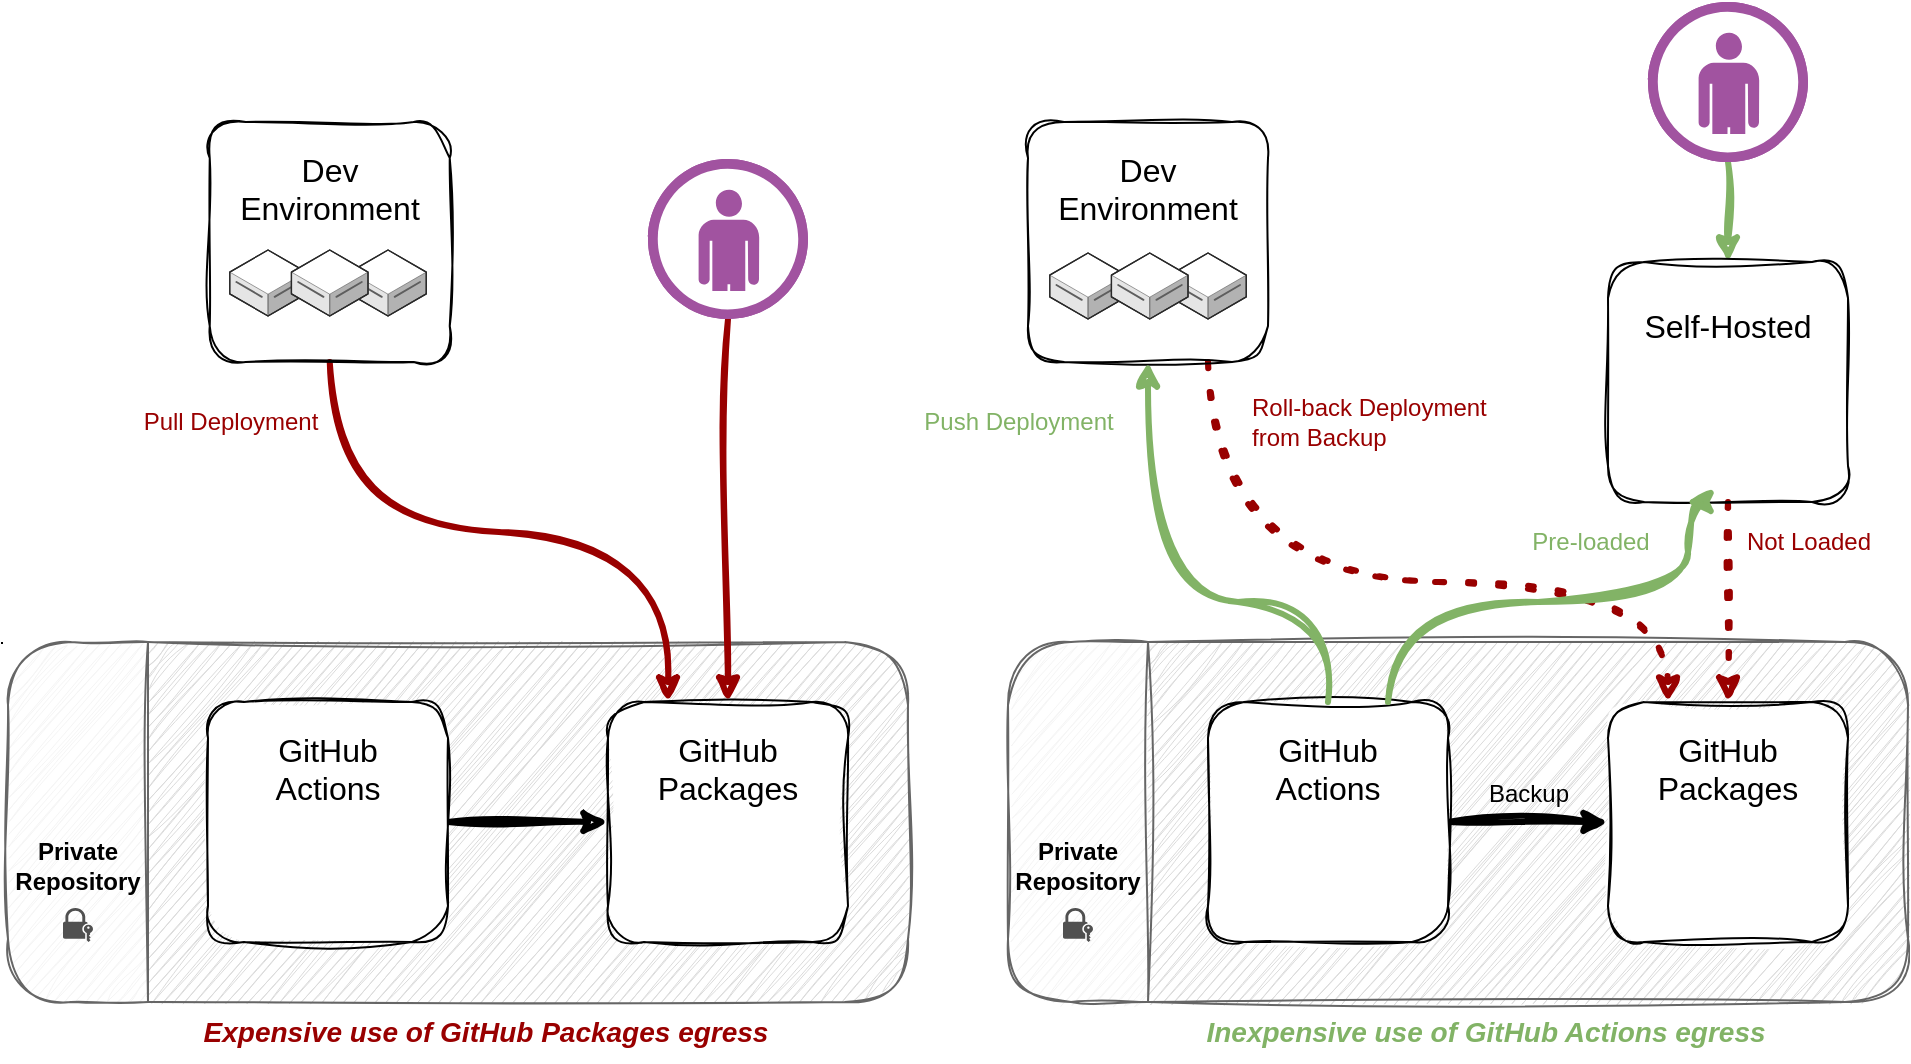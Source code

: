 <mxfile version="24.2.5" type="github">
  <diagram name="Page-1" id="1pSw0mMazfSblqHfW_n3">
    <mxGraphModel dx="1105" dy="721" grid="1" gridSize="10" guides="1" tooltips="1" connect="1" arrows="1" fold="1" page="1" pageScale="1" pageWidth="850" pageHeight="1100" math="0" shadow="0">
      <root>
        <mxCell id="0" />
        <mxCell id="1" parent="0" />
        <mxCell id="poqatU7U9Uyuya-eAcOq-8" value="" style="swimlane;horizontal=0;whiteSpace=wrap;html=1;rounded=1;glass=0;fillColor=#f5f5f5;strokeColor=#666666;shadow=0;startSize=70;align=left;fontSize=16;textDirection=ltr;direction=east;sketch=1;curveFitting=1;jiggle=2;swimlaneFillColor=#DBDBDB;fontColor=#333333;" vertex="1" parent="1">
          <mxGeometry x="90" y="340" width="450" height="180" as="geometry" />
        </mxCell>
        <mxCell id="poqatU7U9Uyuya-eAcOq-9" value="" style="shape=image;html=1;verticalAlign=top;verticalLabelPosition=bottom;labelBackgroundColor=#ffffff;imageAspect=0;aspect=fixed;image=https://cdn4.iconfinder.com/data/icons/ionicons/512/icon-social-github-128.png" vertex="1" parent="poqatU7U9Uyuya-eAcOq-8">
          <mxGeometry x="10" y="20" width="50" height="50" as="geometry" />
        </mxCell>
        <mxCell id="poqatU7U9Uyuya-eAcOq-10" value="&lt;font style=&quot;font-size: 16px;&quot;&gt;GitHub Packages&lt;/font&gt;" style="rounded=1;whiteSpace=wrap;html=1;sketch=1;curveFitting=1;jiggle=2;horizontal=1;verticalAlign=top;spacingTop=8;" vertex="1" parent="poqatU7U9Uyuya-eAcOq-8">
          <mxGeometry x="300" y="30" width="120" height="120" as="geometry" />
        </mxCell>
        <mxCell id="poqatU7U9Uyuya-eAcOq-4" value="" style="shape=image;verticalLabelPosition=bottom;labelBackgroundColor=default;verticalAlign=top;aspect=fixed;imageAspect=0;image=https://speedmedia.jfrog.com/08612fe1-9391-4cf3-ac1a-6dd49c36b276/https://media.jfrog.com/wp-content/uploads/2017/11/20133118/Maven-2.png;" vertex="1" parent="poqatU7U9Uyuya-eAcOq-8">
          <mxGeometry x="315.43" y="87" width="89.14" height="40" as="geometry" />
        </mxCell>
        <mxCell id="poqatU7U9Uyuya-eAcOq-13" style="edgeStyle=orthogonalEdgeStyle;rounded=0;orthogonalLoop=1;jettySize=auto;html=1;exitX=1;exitY=0.5;exitDx=0;exitDy=0;entryX=0;entryY=0.5;entryDx=0;entryDy=0;sketch=1;curveFitting=1;jiggle=2;flowAnimation=0;strokeWidth=3;fillColor=#d5e8d4;strokeColor=#000000;" edge="1" parent="poqatU7U9Uyuya-eAcOq-8" source="poqatU7U9Uyuya-eAcOq-12" target="poqatU7U9Uyuya-eAcOq-10">
          <mxGeometry relative="1" as="geometry" />
        </mxCell>
        <mxCell id="poqatU7U9Uyuya-eAcOq-12" value="&lt;font style=&quot;font-size: 16px;&quot;&gt;GitHub&lt;/font&gt;&lt;div&gt;&lt;font style=&quot;font-size: 16px;&quot;&gt;Actions&lt;/font&gt;&lt;/div&gt;" style="rounded=1;whiteSpace=wrap;html=1;sketch=1;curveFitting=1;jiggle=2;horizontal=1;verticalAlign=top;spacingTop=8;" vertex="1" parent="poqatU7U9Uyuya-eAcOq-8">
          <mxGeometry x="100" y="30" width="120" height="120" as="geometry" />
        </mxCell>
        <mxCell id="poqatU7U9Uyuya-eAcOq-7" value="" style="shape=image;imageAspect=0;aspect=fixed;verticalLabelPosition=bottom;verticalAlign=top;image=https://github.githubassets.com/assets/actions-icon-actions-61925a4b8822.svg;" vertex="1" parent="poqatU7U9Uyuya-eAcOq-8">
          <mxGeometry x="138" y="90" width="44" height="44" as="geometry" />
        </mxCell>
        <mxCell id="poqatU7U9Uyuya-eAcOq-36" value="" style="sketch=0;pointerEvents=1;shadow=0;dashed=0;html=1;strokeColor=none;fillColor=#505050;labelPosition=center;verticalLabelPosition=bottom;verticalAlign=top;outlineConnect=0;align=center;shape=mxgraph.office.security.lock_with_key_security;" vertex="1" parent="poqatU7U9Uyuya-eAcOq-8">
          <mxGeometry x="27.5" y="133" width="15" height="17" as="geometry" />
        </mxCell>
        <mxCell id="poqatU7U9Uyuya-eAcOq-37" value="Private&lt;br&gt;Repository" style="text;html=1;align=center;verticalAlign=middle;whiteSpace=wrap;rounded=0;spacingLeft=0;fontStyle=1" vertex="1" parent="poqatU7U9Uyuya-eAcOq-8">
          <mxGeometry x="5" y="97" width="60" height="30" as="geometry" />
        </mxCell>
        <mxCell id="poqatU7U9Uyuya-eAcOq-66" style="edgeStyle=orthogonalEdgeStyle;rounded=0;orthogonalLoop=1;jettySize=auto;html=1;exitX=0.5;exitY=1;exitDx=0;exitDy=0;exitPerimeter=0;entryX=0.5;entryY=0;entryDx=0;entryDy=0;strokeColor=#990000;strokeWidth=3;sketch=1;curveFitting=1;jiggle=2;" edge="1" parent="1" source="poqatU7U9Uyuya-eAcOq-14" target="poqatU7U9Uyuya-eAcOq-10">
          <mxGeometry relative="1" as="geometry" />
        </mxCell>
        <mxCell id="poqatU7U9Uyuya-eAcOq-14" value="" style="verticalLabelPosition=bottom;sketch=0;html=1;fillColor=#A153A0;strokeColor=#ffffff;verticalAlign=top;align=center;points=[[0,0.5,0],[0.125,0.25,0],[0.25,0,0],[0.5,0,0],[0.75,0,0],[0.875,0.25,0],[1,0.5,0],[0.875,0.75,0],[0.75,1,0],[0.5,1,0],[0.125,0.75,0]];pointerEvents=1;shape=mxgraph.cisco_safe.compositeIcon;bgIcon=ellipse;resIcon=mxgraph.cisco_safe.design.user;" vertex="1" parent="1">
          <mxGeometry x="410" y="98.5" width="80" height="80" as="geometry" />
        </mxCell>
        <mxCell id="poqatU7U9Uyuya-eAcOq-38" value="" style="swimlane;horizontal=0;whiteSpace=wrap;html=1;rounded=1;glass=0;fillColor=#f5f5f5;strokeColor=#666666;shadow=0;startSize=70;align=left;fontSize=16;textDirection=ltr;direction=east;sketch=1;curveFitting=1;jiggle=2;swimlaneFillColor=#DBDBDB;fontColor=#333333;" vertex="1" parent="1">
          <mxGeometry x="590" y="340" width="450" height="180" as="geometry" />
        </mxCell>
        <mxCell id="poqatU7U9Uyuya-eAcOq-39" value="" style="shape=image;html=1;verticalAlign=top;verticalLabelPosition=bottom;labelBackgroundColor=#ffffff;imageAspect=0;aspect=fixed;image=https://cdn4.iconfinder.com/data/icons/ionicons/512/icon-social-github-128.png" vertex="1" parent="poqatU7U9Uyuya-eAcOq-38">
          <mxGeometry x="10" y="20" width="50" height="50" as="geometry" />
        </mxCell>
        <mxCell id="poqatU7U9Uyuya-eAcOq-40" value="&lt;font style=&quot;font-size: 16px;&quot;&gt;GitHub Packages&lt;/font&gt;" style="rounded=1;whiteSpace=wrap;html=1;sketch=1;curveFitting=1;jiggle=2;horizontal=1;verticalAlign=top;spacingTop=8;" vertex="1" parent="poqatU7U9Uyuya-eAcOq-38">
          <mxGeometry x="300" y="30" width="120" height="120" as="geometry" />
        </mxCell>
        <mxCell id="poqatU7U9Uyuya-eAcOq-41" value="" style="shape=image;verticalLabelPosition=bottom;labelBackgroundColor=default;verticalAlign=top;aspect=fixed;imageAspect=0;image=https://speedmedia.jfrog.com/08612fe1-9391-4cf3-ac1a-6dd49c36b276/https://media.jfrog.com/wp-content/uploads/2017/11/20133118/Maven-2.png;" vertex="1" parent="poqatU7U9Uyuya-eAcOq-38">
          <mxGeometry x="315.43" y="87" width="89.14" height="40" as="geometry" />
        </mxCell>
        <mxCell id="poqatU7U9Uyuya-eAcOq-42" style="edgeStyle=orthogonalEdgeStyle;rounded=0;orthogonalLoop=1;jettySize=auto;html=1;exitX=1;exitY=0.5;exitDx=0;exitDy=0;entryX=0;entryY=0.5;entryDx=0;entryDy=0;sketch=1;curveFitting=1;jiggle=2;flowAnimation=0;strokeWidth=3;fillColor=#d5e8d4;strokeColor=#000000;" edge="1" parent="poqatU7U9Uyuya-eAcOq-38" source="poqatU7U9Uyuya-eAcOq-43" target="poqatU7U9Uyuya-eAcOq-40">
          <mxGeometry relative="1" as="geometry" />
        </mxCell>
        <mxCell id="poqatU7U9Uyuya-eAcOq-58" value="Backup" style="edgeLabel;html=1;align=center;verticalAlign=middle;resizable=0;points=[];fontColor=#000000;labelBackgroundColor=none;fontStyle=0;fontSize=12;spacingTop=12;textShadow=0;" vertex="1" connectable="0" parent="poqatU7U9Uyuya-eAcOq-42">
          <mxGeometry x="-0.1" y="-4" relative="1" as="geometry">
            <mxPoint x="4" y="-24" as="offset" />
          </mxGeometry>
        </mxCell>
        <mxCell id="poqatU7U9Uyuya-eAcOq-43" value="&lt;font style=&quot;font-size: 16px;&quot;&gt;GitHub&lt;/font&gt;&lt;div&gt;&lt;font style=&quot;font-size: 16px;&quot;&gt;Actions&lt;/font&gt;&lt;/div&gt;" style="rounded=1;whiteSpace=wrap;html=1;sketch=1;curveFitting=1;jiggle=2;horizontal=1;verticalAlign=top;spacingTop=8;" vertex="1" parent="poqatU7U9Uyuya-eAcOq-38">
          <mxGeometry x="100" y="30" width="120" height="120" as="geometry" />
        </mxCell>
        <mxCell id="poqatU7U9Uyuya-eAcOq-44" value="" style="shape=image;imageAspect=0;aspect=fixed;verticalLabelPosition=bottom;verticalAlign=top;image=https://github.githubassets.com/assets/actions-icon-actions-61925a4b8822.svg;" vertex="1" parent="poqatU7U9Uyuya-eAcOq-38">
          <mxGeometry x="138" y="90" width="44" height="44" as="geometry" />
        </mxCell>
        <mxCell id="poqatU7U9Uyuya-eAcOq-45" value="" style="sketch=0;pointerEvents=1;shadow=0;dashed=0;html=1;strokeColor=none;fillColor=#505050;labelPosition=center;verticalLabelPosition=bottom;verticalAlign=top;outlineConnect=0;align=center;shape=mxgraph.office.security.lock_with_key_security;" vertex="1" parent="poqatU7U9Uyuya-eAcOq-38">
          <mxGeometry x="27.5" y="133" width="15" height="17" as="geometry" />
        </mxCell>
        <mxCell id="poqatU7U9Uyuya-eAcOq-46" value="Private&lt;br&gt;Repository" style="text;html=1;align=center;verticalAlign=middle;whiteSpace=wrap;rounded=0;spacingLeft=0;fontStyle=1" vertex="1" parent="poqatU7U9Uyuya-eAcOq-38">
          <mxGeometry x="5" y="97" width="60" height="30" as="geometry" />
        </mxCell>
        <mxCell id="poqatU7U9Uyuya-eAcOq-64" style="edgeStyle=orthogonalEdgeStyle;rounded=0;orthogonalLoop=1;jettySize=auto;html=1;entryX=0.5;entryY=0;entryDx=0;entryDy=0;fillColor=#d5e8d4;strokeColor=#82b366;strokeWidth=3;sketch=1;curveFitting=1;jiggle=2;" edge="1" parent="1" source="poqatU7U9Uyuya-eAcOq-50" target="poqatU7U9Uyuya-eAcOq-52">
          <mxGeometry relative="1" as="geometry" />
        </mxCell>
        <mxCell id="poqatU7U9Uyuya-eAcOq-50" value="" style="verticalLabelPosition=bottom;sketch=0;html=1;fillColor=#A153A0;strokeColor=#ffffff;verticalAlign=top;align=center;points=[[0,0.5,0],[0.125,0.25,0],[0.25,0,0],[0.5,0,0],[0.75,0,0],[0.875,0.25,0],[1,0.5,0],[0.875,0.75,0],[0.75,1,0],[0.5,1,0],[0.125,0.75,0]];pointerEvents=1;shape=mxgraph.cisco_safe.compositeIcon;bgIcon=ellipse;resIcon=mxgraph.cisco_safe.design.user;" vertex="1" parent="1">
          <mxGeometry x="910" y="20" width="80" height="80" as="geometry" />
        </mxCell>
        <mxCell id="poqatU7U9Uyuya-eAcOq-51" style="edgeStyle=orthogonalEdgeStyle;rounded=0;orthogonalLoop=1;jettySize=auto;html=1;exitX=0.5;exitY=1;exitDx=0;exitDy=0;entryX=0.5;entryY=0;entryDx=0;entryDy=0;strokeColor=#990000;sketch=1;curveFitting=1;jiggle=2;strokeWidth=3;dashed=1;dashPattern=1 4;" edge="1" parent="1" source="poqatU7U9Uyuya-eAcOq-52" target="poqatU7U9Uyuya-eAcOq-40">
          <mxGeometry relative="1" as="geometry" />
        </mxCell>
        <mxCell id="poqatU7U9Uyuya-eAcOq-80" value="Not Loaded" style="edgeLabel;html=1;align=center;verticalAlign=middle;resizable=0;points=[];fontSize=12;fontColor=#990000;labelBackgroundColor=none;" vertex="1" connectable="0" parent="poqatU7U9Uyuya-eAcOq-51">
          <mxGeometry x="-0.54" y="1" relative="1" as="geometry">
            <mxPoint x="39" y="-3" as="offset" />
          </mxGeometry>
        </mxCell>
        <mxCell id="poqatU7U9Uyuya-eAcOq-52" value="&lt;div&gt;&lt;font style=&quot;font-size: 16px;&quot;&gt;Self-Hosted&lt;/font&gt;&lt;/div&gt;" style="rounded=1;whiteSpace=wrap;html=1;sketch=1;curveFitting=1;jiggle=2;horizontal=1;verticalAlign=top;spacingTop=16;fillColor=none;" vertex="1" parent="1">
          <mxGeometry x="890" y="150" width="120" height="120" as="geometry" />
        </mxCell>
        <mxCell id="poqatU7U9Uyuya-eAcOq-53" value="" style="shape=image;verticalLabelPosition=bottom;labelBackgroundColor=default;verticalAlign=top;aspect=fixed;imageAspect=0;image=https://speedmedia.jfrog.com/08612fe1-9391-4cf3-ac1a-6dd49c36b276/https://media.jfrog.com/wp-content/uploads/2021/12/29113553/jfrog-logo-2022.svg;" vertex="1" parent="1">
          <mxGeometry x="919.09" y="200" width="61.82" height="60" as="geometry" />
        </mxCell>
        <mxCell id="poqatU7U9Uyuya-eAcOq-83" style="edgeStyle=orthogonalEdgeStyle;rounded=0;orthogonalLoop=1;jettySize=auto;html=1;exitX=0.75;exitY=1;exitDx=0;exitDy=0;entryX=0.25;entryY=0;entryDx=0;entryDy=0;fontColor=#990000;strokeColor=#990000;strokeWidth=3;sketch=1;curveFitting=1;jiggle=2;dashed=1;dashPattern=1 4;curved=1;" edge="1" parent="1" source="poqatU7U9Uyuya-eAcOq-54" target="poqatU7U9Uyuya-eAcOq-40">
          <mxGeometry relative="1" as="geometry">
            <Array as="points">
              <mxPoint x="690" y="310" />
              <mxPoint x="920" y="310" />
            </Array>
          </mxGeometry>
        </mxCell>
        <mxCell id="poqatU7U9Uyuya-eAcOq-84" value="Roll-back Deployment &lt;br style=&quot;font-size: 12px;&quot;&gt;from Backup" style="edgeLabel;html=1;align=left;verticalAlign=middle;resizable=0;points=[];labelBackgroundColor=none;fontSize=12;fontColor=#990000;spacingLeft=1;" vertex="1" connectable="0" parent="poqatU7U9Uyuya-eAcOq-83">
          <mxGeometry x="-0.721" y="1" relative="1" as="geometry">
            <mxPoint x="18" y="-26" as="offset" />
          </mxGeometry>
        </mxCell>
        <mxCell id="poqatU7U9Uyuya-eAcOq-54" value="&lt;font style=&quot;font-size: 16px;&quot;&gt;Dev&lt;br&gt;Environment&lt;/font&gt;" style="rounded=1;whiteSpace=wrap;html=1;sketch=1;curveFitting=1;jiggle=2;horizontal=1;verticalAlign=top;spacingTop=8;fillColor=none;" vertex="1" parent="1">
          <mxGeometry x="600" y="80" width="120" height="120" as="geometry" />
        </mxCell>
        <mxCell id="poqatU7U9Uyuya-eAcOq-55" value="" style="verticalLabelPosition=bottom;html=1;verticalAlign=top;strokeWidth=1;align=center;outlineConnect=0;dashed=0;outlineConnect=0;shape=mxgraph.aws3d.dataServer;strokeColor=#5E5E5E;aspect=fixed;" vertex="1" parent="1">
          <mxGeometry x="610.86" y="145.5" width="38.29" height="33" as="geometry" />
        </mxCell>
        <mxCell id="poqatU7U9Uyuya-eAcOq-56" style="rounded=0;orthogonalLoop=1;jettySize=auto;html=1;exitX=0.5;exitY=0;exitDx=0;exitDy=0;entryX=0.5;entryY=1;entryDx=0;entryDy=0;strokeWidth=3;sketch=1;curveFitting=1;jiggle=2;fillColor=#d5e8d4;strokeColor=#82b366;edgeStyle=orthogonalEdgeStyle;curved=1;" edge="1" parent="1" source="poqatU7U9Uyuya-eAcOq-43" target="poqatU7U9Uyuya-eAcOq-54">
          <mxGeometry relative="1" as="geometry">
            <Array as="points">
              <mxPoint x="750" y="320" />
              <mxPoint x="660" y="320" />
            </Array>
          </mxGeometry>
        </mxCell>
        <mxCell id="poqatU7U9Uyuya-eAcOq-76" value="Push Deployment" style="edgeLabel;html=1;align=center;verticalAlign=middle;resizable=0;points=[];fontColor=#82B366;fontSize=12;labelBackgroundColor=none;" vertex="1" connectable="0" parent="poqatU7U9Uyuya-eAcOq-56">
          <mxGeometry x="0.36" y="-2" relative="1" as="geometry">
            <mxPoint x="-67" y="-53" as="offset" />
          </mxGeometry>
        </mxCell>
        <mxCell id="poqatU7U9Uyuya-eAcOq-57" style="edgeStyle=orthogonalEdgeStyle;rounded=0;orthogonalLoop=1;jettySize=auto;html=1;exitX=0.75;exitY=0;exitDx=0;exitDy=0;strokeWidth=3;fillColor=#d5e8d4;strokeColor=#82B366;sketch=1;curveFitting=1;jiggle=2;curved=1;" edge="1" parent="1" source="poqatU7U9Uyuya-eAcOq-43">
          <mxGeometry relative="1" as="geometry">
            <mxPoint x="929" y="270" as="targetPoint" />
            <Array as="points">
              <mxPoint x="780" y="320" />
              <mxPoint x="930" y="320" />
            </Array>
          </mxGeometry>
        </mxCell>
        <mxCell id="poqatU7U9Uyuya-eAcOq-79" value="Pre-loaded" style="edgeLabel;html=1;align=center;verticalAlign=middle;resizable=0;points=[];fontColor=#82B366;fontSize=12;labelBackgroundColor=none;" vertex="1" connectable="0" parent="poqatU7U9Uyuya-eAcOq-57">
          <mxGeometry x="0.214" y="3" relative="1" as="geometry">
            <mxPoint x="-2" y="-27" as="offset" />
          </mxGeometry>
        </mxCell>
        <mxCell id="poqatU7U9Uyuya-eAcOq-61" value="" style="verticalLabelPosition=bottom;html=1;verticalAlign=top;strokeWidth=1;align=center;outlineConnect=0;dashed=0;outlineConnect=0;shape=mxgraph.aws3d.dataServer;strokeColor=#5E5E5E;aspect=fixed;" vertex="1" parent="1">
          <mxGeometry x="670.86" y="145.5" width="38.29" height="33" as="geometry" />
        </mxCell>
        <mxCell id="poqatU7U9Uyuya-eAcOq-60" value="" style="verticalLabelPosition=bottom;html=1;verticalAlign=top;strokeWidth=1;align=center;outlineConnect=0;dashed=0;outlineConnect=0;shape=mxgraph.aws3d.dataServer;strokeColor=#5E5E5E;aspect=fixed;" vertex="1" parent="1">
          <mxGeometry x="641.72" y="145.5" width="38.29" height="33" as="geometry" />
        </mxCell>
        <mxCell id="poqatU7U9Uyuya-eAcOq-73" style="edgeStyle=orthogonalEdgeStyle;rounded=0;orthogonalLoop=1;jettySize=auto;html=1;exitX=0.5;exitY=1;exitDx=0;exitDy=0;entryX=0.25;entryY=0;entryDx=0;entryDy=0;strokeColor=#990000;strokeWidth=3;sketch=1;curveFitting=1;jiggle=2;curved=1;" edge="1" parent="1" source="poqatU7U9Uyuya-eAcOq-68" target="poqatU7U9Uyuya-eAcOq-10">
          <mxGeometry relative="1" as="geometry" />
        </mxCell>
        <mxCell id="poqatU7U9Uyuya-eAcOq-78" value="Pull Deployment" style="edgeLabel;html=1;align=center;verticalAlign=middle;resizable=0;points=[];fontColor=#990000;fontSize=12;labelBackgroundColor=none;" vertex="1" connectable="0" parent="poqatU7U9Uyuya-eAcOq-73">
          <mxGeometry x="-0.805" y="6" relative="1" as="geometry">
            <mxPoint x="-56" y="-3" as="offset" />
          </mxGeometry>
        </mxCell>
        <mxCell id="poqatU7U9Uyuya-eAcOq-68" value="&lt;font style=&quot;font-size: 16px;&quot;&gt;Dev&lt;br&gt;Environment&lt;/font&gt;" style="rounded=1;whiteSpace=wrap;html=1;sketch=1;curveFitting=1;jiggle=2;horizontal=1;verticalAlign=top;spacingTop=8;fillColor=none;" vertex="1" parent="1">
          <mxGeometry x="190.87" y="80" width="120" height="120" as="geometry" />
        </mxCell>
        <mxCell id="poqatU7U9Uyuya-eAcOq-69" value="" style="verticalLabelPosition=bottom;html=1;verticalAlign=top;strokeWidth=1;align=center;outlineConnect=0;dashed=0;outlineConnect=0;shape=mxgraph.aws3d.dataServer;strokeColor=#5E5E5E;aspect=fixed;" vertex="1" parent="1">
          <mxGeometry x="200.86" y="144" width="38.29" height="33" as="geometry" />
        </mxCell>
        <mxCell id="poqatU7U9Uyuya-eAcOq-70" value="" style="verticalLabelPosition=bottom;html=1;verticalAlign=top;strokeWidth=1;align=center;outlineConnect=0;dashed=0;outlineConnect=0;shape=mxgraph.aws3d.dataServer;strokeColor=#5E5E5E;aspect=fixed;" vertex="1" parent="1">
          <mxGeometry x="260.86" y="144" width="38.29" height="33" as="geometry" />
        </mxCell>
        <mxCell id="poqatU7U9Uyuya-eAcOq-71" value="" style="verticalLabelPosition=bottom;html=1;verticalAlign=top;strokeWidth=1;align=center;outlineConnect=0;dashed=0;outlineConnect=0;shape=mxgraph.aws3d.dataServer;strokeColor=#5E5E5E;aspect=fixed;" vertex="1" parent="1">
          <mxGeometry x="231.72" y="144" width="38.29" height="33" as="geometry" />
        </mxCell>
        <mxCell id="poqatU7U9Uyuya-eAcOq-74" value="Expensive use of GitHub Packages egress" style="text;html=1;align=center;verticalAlign=top;whiteSpace=wrap;rounded=0;fontColor=#990000;fontStyle=3;fontSize=14;" vertex="1" parent="1">
          <mxGeometry x="160" y="520" width="338" height="30" as="geometry" />
        </mxCell>
        <mxCell id="poqatU7U9Uyuya-eAcOq-75" value="&lt;font color=&quot;#82b366&quot; style=&quot;font-size: 14px;&quot;&gt;Inexpensive use of GitHub Actions egress&lt;/font&gt;" style="text;html=1;align=center;verticalAlign=top;whiteSpace=wrap;rounded=0;fontColor=#990000;fontStyle=3;fontSize=14;" vertex="1" parent="1">
          <mxGeometry x="660" y="520" width="338" height="30" as="geometry" />
        </mxCell>
        <mxCell id="poqatU7U9Uyuya-eAcOq-81" value="" style="endArrow=none;html=1;rounded=0;" edge="1" parent="1">
          <mxGeometry width="50" height="50" relative="1" as="geometry">
            <mxPoint x="87" y="340" as="sourcePoint" />
            <mxPoint x="87" y="341" as="targetPoint" />
          </mxGeometry>
        </mxCell>
      </root>
    </mxGraphModel>
  </diagram>
</mxfile>
